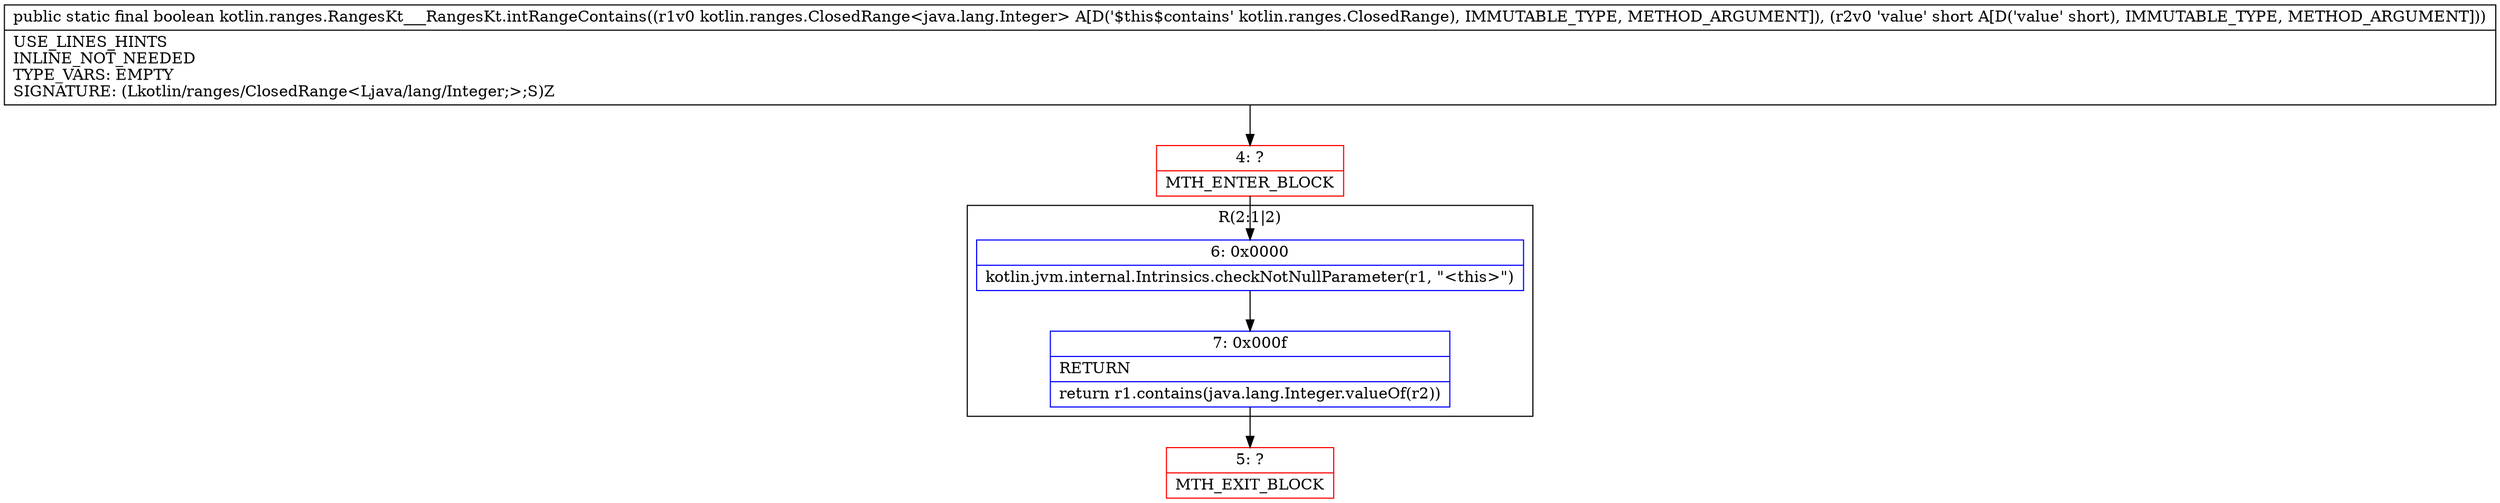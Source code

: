 digraph "CFG forkotlin.ranges.RangesKt___RangesKt.intRangeContains(Lkotlin\/ranges\/ClosedRange;S)Z" {
subgraph cluster_Region_1049693455 {
label = "R(2:1|2)";
node [shape=record,color=blue];
Node_6 [shape=record,label="{6\:\ 0x0000|kotlin.jvm.internal.Intrinsics.checkNotNullParameter(r1, \"\<this\>\")\l}"];
Node_7 [shape=record,label="{7\:\ 0x000f|RETURN\l|return r1.contains(java.lang.Integer.valueOf(r2))\l}"];
}
Node_4 [shape=record,color=red,label="{4\:\ ?|MTH_ENTER_BLOCK\l}"];
Node_5 [shape=record,color=red,label="{5\:\ ?|MTH_EXIT_BLOCK\l}"];
MethodNode[shape=record,label="{public static final boolean kotlin.ranges.RangesKt___RangesKt.intRangeContains((r1v0 kotlin.ranges.ClosedRange\<java.lang.Integer\> A[D('$this$contains' kotlin.ranges.ClosedRange), IMMUTABLE_TYPE, METHOD_ARGUMENT]), (r2v0 'value' short A[D('value' short), IMMUTABLE_TYPE, METHOD_ARGUMENT]))  | USE_LINES_HINTS\lINLINE_NOT_NEEDED\lTYPE_VARS: EMPTY\lSIGNATURE: (Lkotlin\/ranges\/ClosedRange\<Ljava\/lang\/Integer;\>;S)Z\l}"];
MethodNode -> Node_4;Node_6 -> Node_7;
Node_7 -> Node_5;
Node_4 -> Node_6;
}

